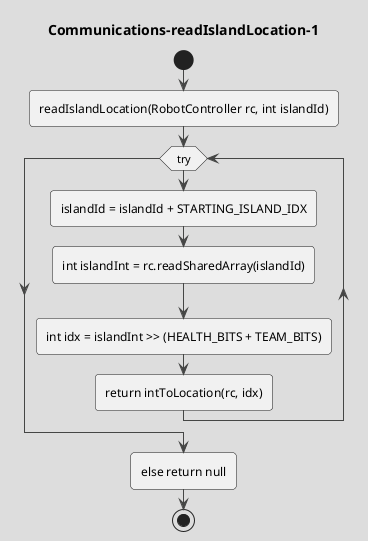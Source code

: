 @startuml Communications-readIslandLocation-1
!theme toy 
title Communications-readIslandLocation-1
start

' :from part 1; 

' static MapLocation readIslandLocation(RobotController rc, int islandId) {
' Boolean printToConsole = false;
' Boolean sometimesTrue = false;

' // logDetails = rc.getTeam() + ":"
' // + rc.getType() + "#" 
' // + rc.getID()  
' logDetails = " Health: " + rc.getHealth()  
' + " Location: " + rc.getLocation()
' + " RobotCount: " + rc.getRobotCount()
' + " AD: " + rc.getResourceAmount(ResourceType.ADAMANTIUM) 
' + " MN: " + rc.getResourceAmount(ResourceType.MANA)  
' + " EX: " + rc.getResourceAmount(ResourceType.ELIXIR)
' // + " getClosestEnemy: " + Communication.getClosestEnemy(rc)  
' + " NumAnchors: " + rc.getNumAnchors(Anchor.STANDARD);   

' if (printToConsole || sometimesTrue) {
'     // System.out.println(logDetails + " 880 readIslandLocation islandId = " + islandId );
' }

:readIslandLocation(RobotController rc, int islandId);

while (try)
    :islandId = islandId + STARTING_ISLAND_IDX;
    :int islandInt = rc.readSharedArray(islandId);
    :int idx = islandInt >> (HEALTH_BITS + TEAM_BITS);
    :return intToLocation(rc, idx);
endwhile

:else return null;

stop
@enduml

' } catch (GameActionException e) {} 
'     if (printToConsole || sometimesTrue) {
'         if (intToLocation(rc, idx) == null) {
'         //    System.out.println(logDetails + " 881 readIslandLocation islandId = " + islandId + " intToLocation(rc, idx) = " + intToLocation(rc, idx) + " idx = " + idx + " NULL, there is no island" );
'         } else {
'             System.out.println(logDetails + " 882 readIslandLocation islandId = " + islandId + " intToLocation(rc, idx) = " + intToLocation(rc, idx) + " idx = " + idx + " NON-NULL, there is an island" );
'         }
'     }

' if (if target != null) then (true)
'     :we have a nearby enemy, move away;
'     if (if rc.canAttack(target.getLocation())) then (true)
'         :rc.attack(target.getLocation());
'         :rc.setIndicatorString(" AAAA0 Amplifier attacking " + target.getLocation());
'     else (no)
'     endif    
'     :Pathing.moveTowards(rc, target.getLocation());
'     :rc.setIndicatorString(" BBBB0 Pathing.moveTowards " + target.getLocation());
' else (no)
'     :no nearby enemy, good;
'     :below is about joining with other launchers;
'     :RobotInfo[] allies = rc.senseNearbyRobots(9, rc.getTeam());
'     :int lowestID = rc.getID();
'     :MapLocation leaderPos = null;
'     while (RobotInfo ally : allies)
'         if (if ally.getType() != RobotType.LAUNCHER) then (true)
'             :continue;
'         else (no)
'         endif    
'         if (if ally.getID() < lowestID) then (true)
'             :lowestID = ally.getID();
'             :leaderPos = ally.getLocation();
'         else (no)
'         endif    
'     endwhile
'     if (if leaderPos != null) then (true)
'         :Pathing.moveTowards(rc, leaderPos);
'         :rc.setIndicatorString("Following " + lowestID);
'     else (no)
'         :MapLocation center = new MapLocation(rc.getMapWidth()/2, rc.getMapHeight()/2);
'         ' // MapLocation center = goalLoc;
'         :Pathing.moveTowards(rc, center);
'         :rc.setIndicatorString("I'm the leader! moving toward center " + center);
'     endif    
' endif    
' :Also try to move randomly;
' :Direction dir = RobotPlayer.directions[RobotPlayer.rng.nextInt(RobotPlayer.directions.length)];
' if (if rc.canMove(dir)) then (true)
'     :rc.move(dir);
'     :rc.setIndicatorString(" YYYY0 rc.move(dir) " + dir);
' else (no)
' endif    


